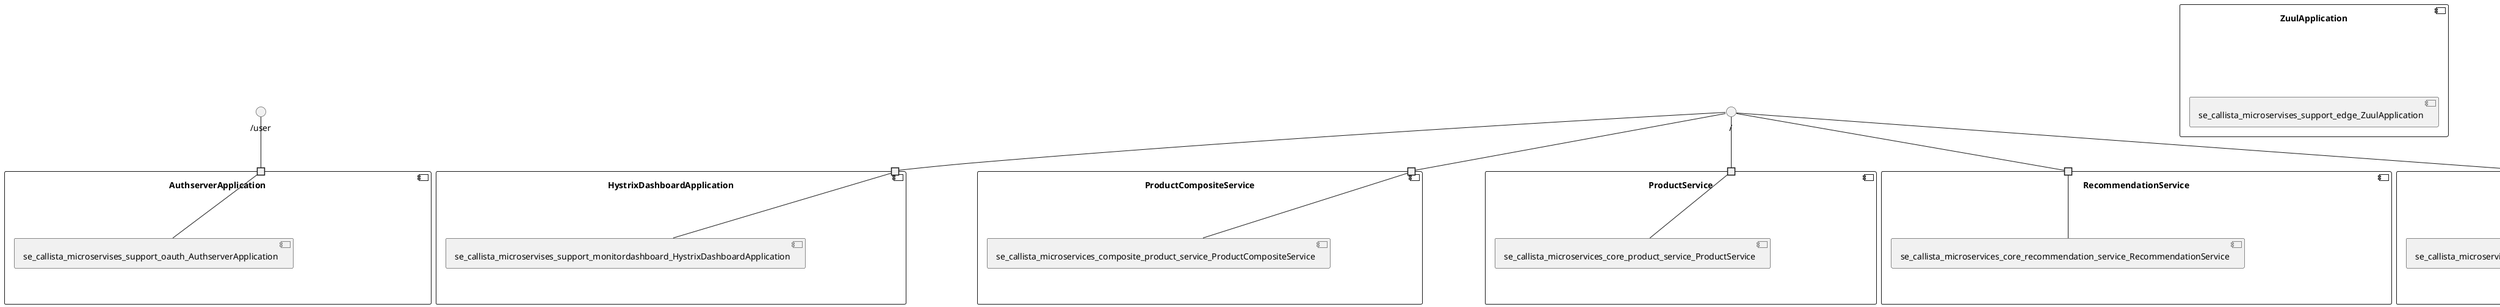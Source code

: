 @startuml
skinparam fixCircleLabelOverlapping true
component "AuthserverApplication\n\n\n\n\n\n" {
[se_callista_microservises_support_oauth_AuthserverApplication]
portin " " as AuthserverApplication.requires._user
"AuthserverApplication.requires._user"--[se_callista_microservises_support_oauth_AuthserverApplication]
}
interface "/user" as interface._user
interface._user--"AuthserverApplication.requires._user"
component "HystrixDashboardApplication\n\n\n\n\n\n" {
[se_callista_microservises_support_monitordashboard_HystrixDashboardApplication]
portin " " as HystrixDashboardApplication.requires._
"HystrixDashboardApplication.requires._"--[se_callista_microservises_support_monitordashboard_HystrixDashboardApplication]
}
interface "/" as interface._
interface._--"HystrixDashboardApplication.requires._"
component "ProductCompositeService\n\n\n\n\n\n" {
[se_callista_microservices_composite_product_service_ProductCompositeService]
portin " " as ProductCompositeService.requires._
"ProductCompositeService.requires._"--[se_callista_microservices_composite_product_service_ProductCompositeService]
}
interface "/" as interface._
interface._--"ProductCompositeService.requires._"
component "ProductService\n\n\n\n\n\n" {
[se_callista_microservices_core_product_service_ProductService]
portin " " as ProductService.requires._
"ProductService.requires._"--[se_callista_microservices_core_product_service_ProductService]
}
interface "/" as interface._
interface._--"ProductService.requires._"
component "RecommendationService\n\n\n\n\n\n" {
[se_callista_microservices_core_recommendation_service_RecommendationService]
portin " " as RecommendationService.requires._
"RecommendationService.requires._"--[se_callista_microservices_core_recommendation_service_RecommendationService]
}
interface "/" as interface._
interface._--"RecommendationService.requires._"
component "ReviewService\n\n\n\n\n\n" {
[se_callista_microservices_core_review_service_ReviewService]
portin " " as ReviewService.requires._
"ReviewService.requires._"--[se_callista_microservices_core_review_service_ReviewService]
}
interface "/" as interface._
interface._--"ReviewService.requires._"
component "ZuulApplication\n\n\n\n\n\n" {
[se_callista_microservises_support_edge_ZuulApplication]
}

@enduml
